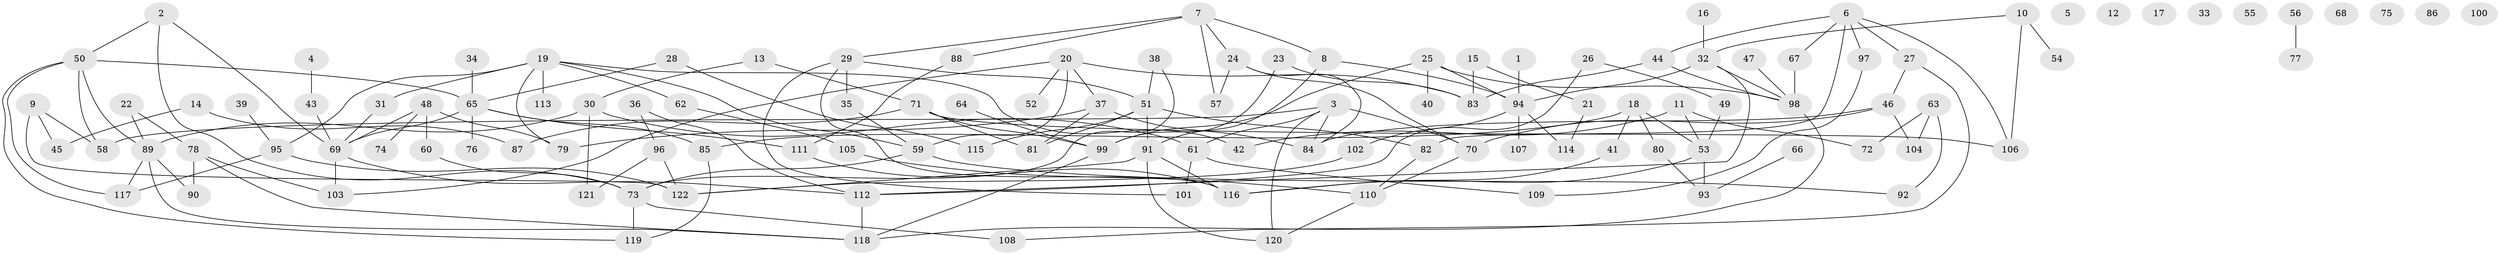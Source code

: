 // Generated by graph-tools (version 1.1) at 2025/38/03/09/25 04:38:53]
// undirected, 122 vertices, 172 edges
graph export_dot {
graph [start="1"]
  node [color=gray90,style=filled];
  1;
  2;
  3;
  4;
  5;
  6;
  7;
  8;
  9;
  10;
  11;
  12;
  13;
  14;
  15;
  16;
  17;
  18;
  19;
  20;
  21;
  22;
  23;
  24;
  25;
  26;
  27;
  28;
  29;
  30;
  31;
  32;
  33;
  34;
  35;
  36;
  37;
  38;
  39;
  40;
  41;
  42;
  43;
  44;
  45;
  46;
  47;
  48;
  49;
  50;
  51;
  52;
  53;
  54;
  55;
  56;
  57;
  58;
  59;
  60;
  61;
  62;
  63;
  64;
  65;
  66;
  67;
  68;
  69;
  70;
  71;
  72;
  73;
  74;
  75;
  76;
  77;
  78;
  79;
  80;
  81;
  82;
  83;
  84;
  85;
  86;
  87;
  88;
  89;
  90;
  91;
  92;
  93;
  94;
  95;
  96;
  97;
  98;
  99;
  100;
  101;
  102;
  103;
  104;
  105;
  106;
  107;
  108;
  109;
  110;
  111;
  112;
  113;
  114;
  115;
  116;
  117;
  118;
  119;
  120;
  121;
  122;
  1 -- 94;
  2 -- 50;
  2 -- 69;
  2 -- 73;
  3 -- 58;
  3 -- 61;
  3 -- 70;
  3 -- 84;
  3 -- 120;
  4 -- 43;
  6 -- 27;
  6 -- 44;
  6 -- 67;
  6 -- 82;
  6 -- 97;
  6 -- 106;
  7 -- 8;
  7 -- 24;
  7 -- 29;
  7 -- 57;
  7 -- 88;
  8 -- 91;
  8 -- 94;
  9 -- 45;
  9 -- 58;
  9 -- 122;
  10 -- 32;
  10 -- 54;
  10 -- 106;
  11 -- 42;
  11 -- 53;
  11 -- 72;
  13 -- 30;
  13 -- 71;
  14 -- 45;
  14 -- 87;
  15 -- 21;
  15 -- 83;
  16 -- 32;
  18 -- 41;
  18 -- 53;
  18 -- 80;
  18 -- 85;
  19 -- 31;
  19 -- 42;
  19 -- 59;
  19 -- 62;
  19 -- 79;
  19 -- 95;
  19 -- 113;
  20 -- 37;
  20 -- 52;
  20 -- 59;
  20 -- 83;
  20 -- 103;
  21 -- 114;
  22 -- 78;
  22 -- 89;
  23 -- 83;
  23 -- 99;
  24 -- 57;
  24 -- 70;
  24 -- 84;
  25 -- 40;
  25 -- 94;
  25 -- 98;
  25 -- 99;
  26 -- 49;
  26 -- 112;
  27 -- 46;
  27 -- 108;
  28 -- 65;
  28 -- 115;
  29 -- 35;
  29 -- 51;
  29 -- 101;
  29 -- 116;
  30 -- 61;
  30 -- 89;
  30 -- 121;
  31 -- 69;
  32 -- 94;
  32 -- 98;
  32 -- 112;
  34 -- 65;
  35 -- 59;
  36 -- 96;
  36 -- 112;
  37 -- 79;
  37 -- 81;
  37 -- 84;
  38 -- 51;
  38 -- 73;
  39 -- 95;
  41 -- 116;
  43 -- 69;
  44 -- 83;
  44 -- 98;
  46 -- 70;
  46 -- 84;
  46 -- 104;
  47 -- 98;
  48 -- 60;
  48 -- 69;
  48 -- 74;
  48 -- 79;
  49 -- 53;
  50 -- 58;
  50 -- 65;
  50 -- 89;
  50 -- 117;
  50 -- 119;
  51 -- 81;
  51 -- 82;
  51 -- 91;
  51 -- 115;
  53 -- 93;
  53 -- 116;
  56 -- 77;
  59 -- 73;
  59 -- 92;
  60 -- 73;
  61 -- 101;
  61 -- 109;
  62 -- 105;
  63 -- 72;
  63 -- 92;
  63 -- 104;
  64 -- 99;
  65 -- 69;
  65 -- 76;
  65 -- 85;
  65 -- 111;
  66 -- 93;
  67 -- 98;
  69 -- 103;
  69 -- 112;
  70 -- 110;
  71 -- 81;
  71 -- 87;
  71 -- 99;
  71 -- 106;
  73 -- 108;
  73 -- 119;
  78 -- 90;
  78 -- 103;
  78 -- 118;
  80 -- 93;
  82 -- 110;
  85 -- 119;
  88 -- 111;
  89 -- 90;
  89 -- 117;
  89 -- 118;
  91 -- 116;
  91 -- 120;
  91 -- 122;
  94 -- 102;
  94 -- 107;
  94 -- 114;
  95 -- 117;
  95 -- 122;
  96 -- 121;
  96 -- 122;
  97 -- 109;
  98 -- 118;
  99 -- 118;
  102 -- 122;
  105 -- 110;
  110 -- 120;
  111 -- 116;
  112 -- 118;
}
